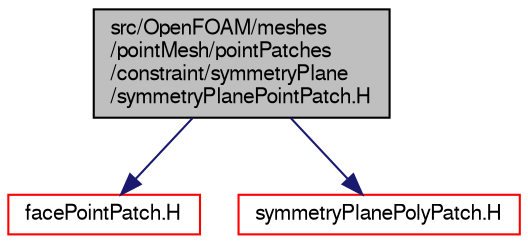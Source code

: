 digraph "src/OpenFOAM/meshes/pointMesh/pointPatches/constraint/symmetryPlane/symmetryPlanePointPatch.H"
{
  bgcolor="transparent";
  edge [fontname="FreeSans",fontsize="10",labelfontname="FreeSans",labelfontsize="10"];
  node [fontname="FreeSans",fontsize="10",shape=record];
  Node1 [label="src/OpenFOAM/meshes\l/pointMesh/pointPatches\l/constraint/symmetryPlane\l/symmetryPlanePointPatch.H",height=0.2,width=0.4,color="black", fillcolor="grey75", style="filled" fontcolor="black"];
  Node1 -> Node2 [color="midnightblue",fontsize="10",style="solid",fontname="FreeSans"];
  Node2 [label="facePointPatch.H",height=0.2,width=0.4,color="red",URL="$a08127.html"];
  Node1 -> Node3 [color="midnightblue",fontsize="10",style="solid",fontname="FreeSans"];
  Node3 [label="symmetryPlanePolyPatch.H",height=0.2,width=0.4,color="red",URL="$a08204.html"];
}
